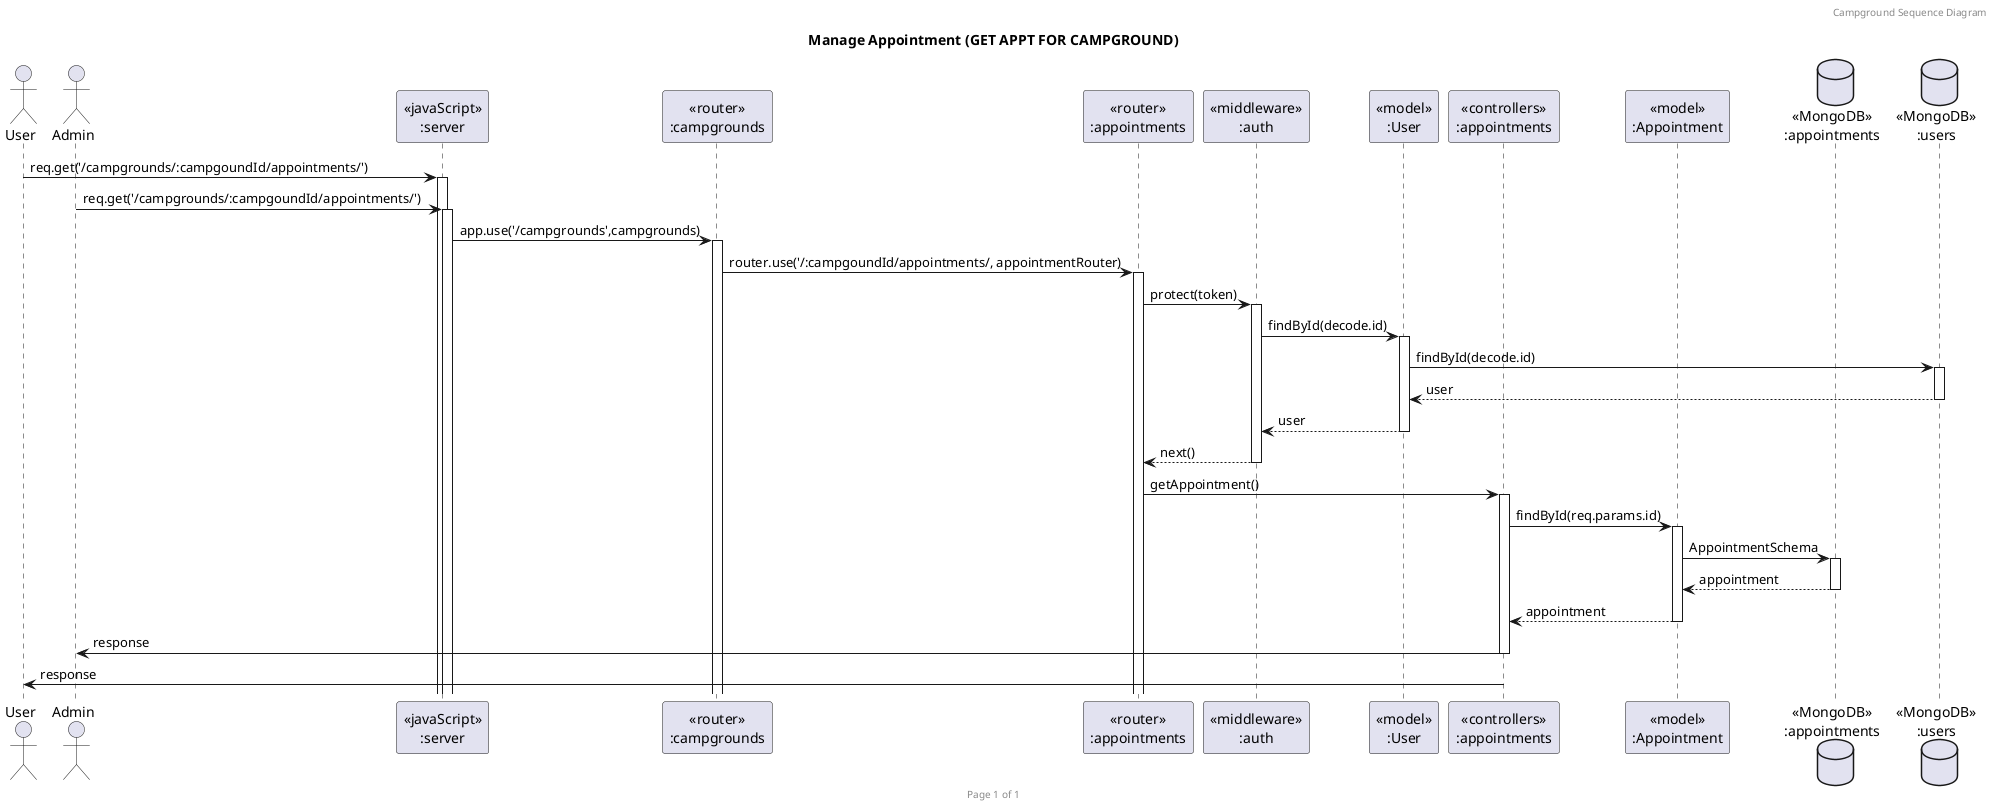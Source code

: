 @startuml Manage Appointment (GET APPT FOR CAMPGROUND)

header Campground Sequence Diagram
footer Page %page% of %lastpage%
title "Manage Appointment (GET APPT FOR CAMPGROUND)"

actor "User" as user
actor "Admin" as admin
participant "<<javaScript>>\n:server" as server
participant "<<router>>\n:campgrounds" as routerCampgrounds
participant "<<router>>\n:appointments" as routerAppointments
participant "<<middleware>>\n:auth" as middlewareAuth
participant "<<model>>\n:User" as modelUser
participant "<<controllers>>\n:appointments" as controllersAppointments
participant "<<model>>\n:Appointment" as modelAppointment
database "<<MongoDB>>\n:appointments" as CampgroundsDatabase
database "<<MongoDB>>\n:users" as UsersDatabase

user->server ++:req.get('/campgrounds/:campgoundId/appointments/')
admin->server ++:req.get('/campgrounds/:campgoundId/appointments/')
server->routerCampgrounds ++:app.use('/campgrounds',campgrounds)
routerCampgrounds -> routerAppointments ++:router.use('/:campgoundId/appointments/, appointmentRouter)
routerAppointments -> middlewareAuth ++:protect(token)
middlewareAuth -> modelUser ++:findById(decode.id)
modelUser -> UsersDatabase ++:findById(decode.id)
UsersDatabase --> modelUser --:user
modelUser --> middlewareAuth --:user
middlewareAuth --> routerAppointments --:next()
routerAppointments -> controllersAppointments ++:getAppointment()
controllersAppointments->modelAppointment ++:findById(req.params.id)
modelAppointment ->CampgroundsDatabase ++:AppointmentSchema
CampgroundsDatabase --> modelAppointment --:appointment
controllersAppointments <-- modelAppointment --:appointment
controllersAppointments->admin --:response
controllersAppointments->user --:response

@enduml